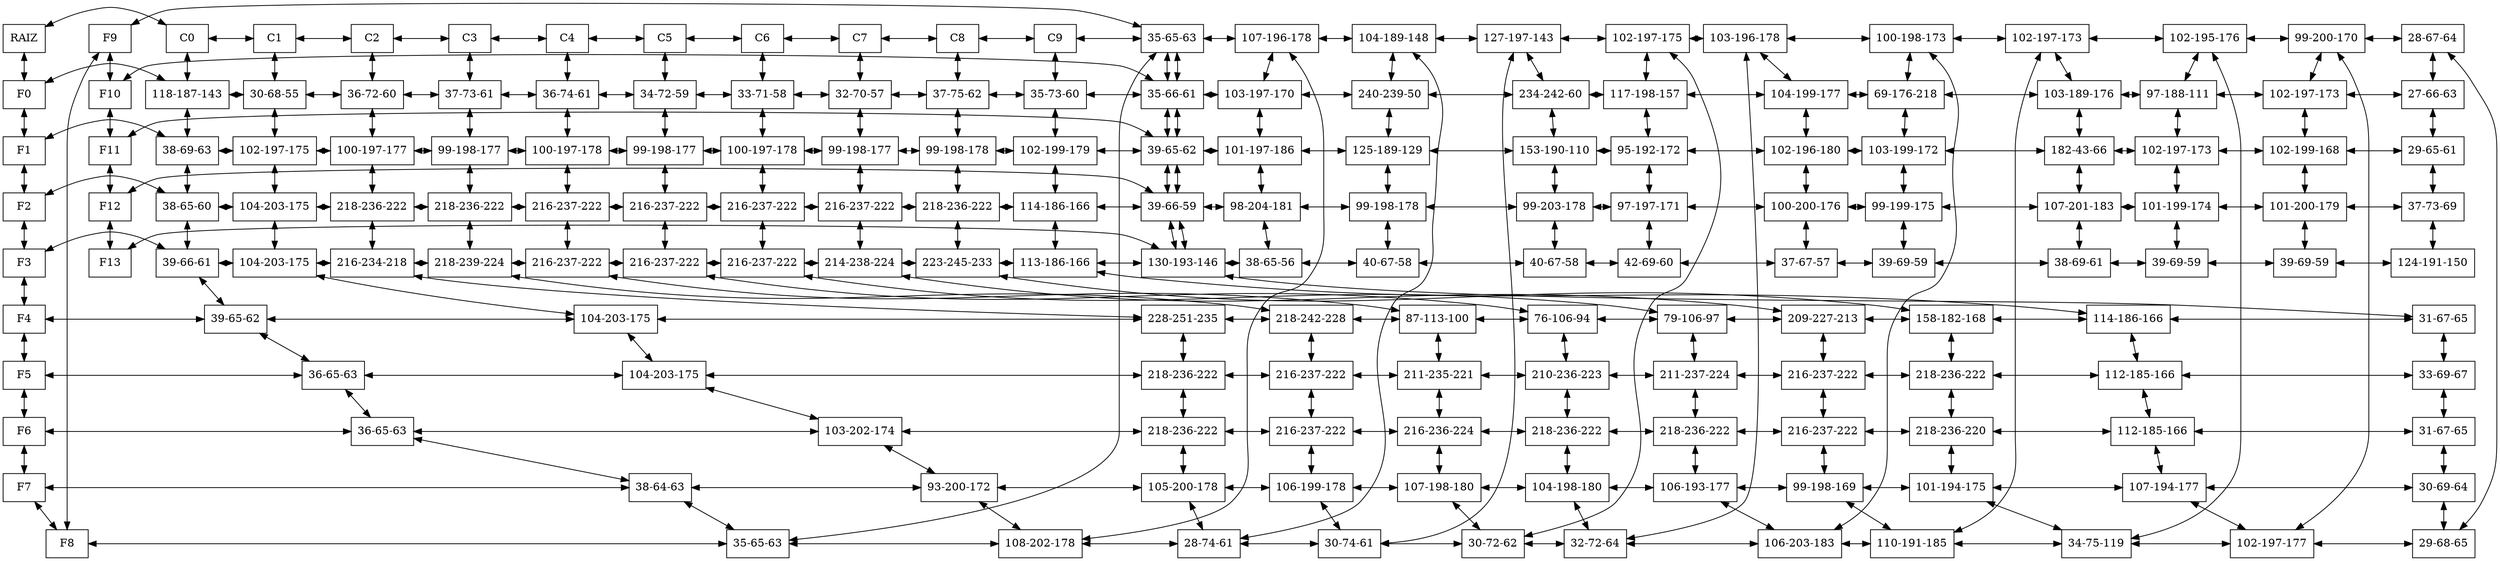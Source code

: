 digraph MatrizCapa{ 
 node[shape=box] 
 rankdir=UD; 
 {rank=min; 
nodo00[label="RAIZ" ,rankdir=LR,group=0]; 
nodo10[label="C0" ,rankdir=LR,group=1]; 
nodo20[label="C1" ,rankdir=LR,group=2]; 
nodo30[label="C2" ,rankdir=LR,group=3]; 
nodo40[label="C3" ,rankdir=LR,group=4]; 
nodo50[label="C4" ,rankdir=LR,group=5]; 
nodo60[label="C5" ,rankdir=LR,group=6]; 
nodo70[label="C6" ,rankdir=LR,group=7]; 
nodo80[label="C7" ,rankdir=LR,group=8]; 
nodo90[label="C8" ,rankdir=LR,group=9]; 
nodo100[label="C9" ,rankdir=LR,group=10]; 
nodo110[label="C10" ,rankdir=LR,group=11]; 
}{rank=same; 
nodo00[label="RAIZ" ,group=0]; 
nodo10[label="C0" ,group=1]; 
nodo20[label="C1" ,group=2]; 
nodo30[label="C2" ,group=3]; 
nodo40[label="C3" ,group=4]; 
nodo50[label="C4" ,group=5]; 
nodo60[label="C5" ,group=6]; 
nodo70[label="C6" ,group=7]; 
nodo80[label="C7" ,group=8]; 
nodo90[label="C8" ,group=9]; 
nodo100[label="C9" ,group=10]; 
nodo110[label="C10" ,group=11]; 
}{rank=same; 
nodo01[label="F0" ,group=0]; 
nodo11[label="118-187-143" ,group=1]; 
nodo21[label="30-68-55" ,group=2]; 
nodo31[label="36-72-60" ,group=3]; 
nodo41[label="37-73-61" ,group=4]; 
nodo51[label="36-74-61" ,group=5]; 
nodo61[label="34-72-59" ,group=6]; 
nodo71[label="33-71-58" ,group=7]; 
nodo81[label="32-70-57" ,group=8]; 
nodo91[label="37-75-62" ,group=9]; 
nodo101[label="35-73-60" ,group=10]; 
nodo111[label="119-181-142" ,group=11]; 
}{rank=same; 
nodo02[label="F1" ,group=0]; 
nodo12[label="38-69-63" ,group=1]; 
nodo22[label="102-197-175" ,group=2]; 
nodo32[label="100-197-177" ,group=3]; 
nodo42[label="99-198-177" ,group=4]; 
nodo52[label="100-197-178" ,group=5]; 
nodo62[label="99-198-177" ,group=6]; 
nodo72[label="100-197-178" ,group=7]; 
nodo82[label="99-198-177" ,group=8]; 
nodo92[label="99-198-178" ,group=9]; 
nodo102[label="102-199-179" ,group=10]; 
nodo112[label="33-74-68" ,group=11]; 
}{rank=same; 
nodo03[label="F2" ,group=0]; 
nodo13[label="38-65-60" ,group=1]; 
nodo23[label="104-203-175" ,group=2]; 
nodo33[label="218-236-222" ,group=3]; 
nodo43[label="218-236-222" ,group=4]; 
nodo53[label="216-237-222" ,group=5]; 
nodo63[label="216-237-222" ,group=6]; 
nodo73[label="216-237-222" ,group=7]; 
nodo83[label="216-237-222" ,group=8]; 
nodo93[label="218-236-222" ,group=9]; 
nodo103[label="114-186-166" ,group=10]; 
nodo113[label="31-70-65" ,group=11]; 
}{rank=same; 
nodo04[label="F3" ,group=0]; 
nodo14[label="39-66-61" ,group=1]; 
nodo24[label="104-203-175" ,group=2]; 
nodo34[label="216-234-218" ,group=3]; 
nodo44[label="218-239-224" ,group=4]; 
nodo54[label="216-237-222" ,group=5]; 
nodo64[label="216-237-222" ,group=6]; 
nodo74[label="216-237-222" ,group=7]; 
nodo84[label="214-238-224" ,group=8]; 
nodo94[label="223-245-233" ,group=9]; 
nodo104[label="113-186-166" ,group=10]; 
nodo114[label="30-69-64" ,group=11]; 
}{rank=same; 
nodo05[label="F4" ,group=0]; 
nodo15[label="39-65-62" ,group=1]; 
nodo25[label="104-203-175" ,group=2]; 
nodo35[label="228-251-235" ,group=3]; 
nodo45[label="218-242-228" ,group=4]; 
nodo55[label="87-113-100" ,group=5]; 
nodo65[label="76-106-94" ,group=6]; 
nodo75[label="79-106-97" ,group=7]; 
nodo85[label="209-227-213" ,group=8]; 
nodo95[label="158-182-168" ,group=9]; 
nodo105[label="114-186-166" ,group=10]; 
nodo115[label="31-67-65" ,group=11]; 
}{rank=same; 
nodo06[label="F5" ,group=0]; 
nodo16[label="36-65-63" ,group=1]; 
nodo26[label="104-203-175" ,group=2]; 
nodo36[label="218-236-222" ,group=3]; 
nodo46[label="216-237-222" ,group=4]; 
nodo56[label="211-235-221" ,group=5]; 
nodo66[label="210-236-223" ,group=6]; 
nodo76[label="211-237-224" ,group=7]; 
nodo86[label="216-237-222" ,group=8]; 
nodo96[label="218-236-222" ,group=9]; 
nodo106[label="112-185-166" ,group=10]; 
nodo116[label="33-69-67" ,group=11]; 
}{rank=same; 
nodo07[label="F6" ,group=0]; 
nodo17[label="36-65-63" ,group=1]; 
nodo27[label="103-202-174" ,group=2]; 
nodo37[label="218-236-222" ,group=3]; 
nodo47[label="216-237-222" ,group=4]; 
nodo57[label="216-236-224" ,group=5]; 
nodo67[label="218-236-222" ,group=6]; 
nodo77[label="218-236-222" ,group=7]; 
nodo87[label="216-237-222" ,group=8]; 
nodo97[label="218-236-220" ,group=9]; 
nodo107[label="112-185-166" ,group=10]; 
nodo117[label="31-67-65" ,group=11]; 
}{rank=same; 
nodo08[label="F7" ,group=0]; 
nodo18[label="38-64-63" ,group=1]; 
nodo28[label="93-200-172" ,group=2]; 
nodo38[label="105-200-178" ,group=3]; 
nodo48[label="106-199-178" ,group=4]; 
nodo58[label="107-198-180" ,group=5]; 
nodo68[label="104-198-180" ,group=6]; 
nodo78[label="106-193-177" ,group=7]; 
nodo88[label="99-198-169" ,group=8]; 
nodo98[label="101-194-175" ,group=9]; 
nodo108[label="107-194-177" ,group=10]; 
nodo118[label="30-69-64" ,group=11]; 
}{rank=same; 
nodo09[label="F8" ,group=0]; 
nodo19[label="35-65-63" ,group=1]; 
nodo29[label="108-202-178" ,group=2]; 
nodo39[label="28-74-61" ,group=3]; 
nodo49[label="30-74-61" ,group=4]; 
nodo59[label="30-72-62" ,group=5]; 
nodo69[label="32-72-64" ,group=6]; 
nodo79[label="106-203-183" ,group=7]; 
nodo89[label="110-191-185" ,group=8]; 
nodo99[label="34-75-119" ,group=9]; 
nodo109[label="102-197-177" ,group=10]; 
nodo119[label="29-68-65" ,group=11]; 
}{rank=same; 
nodo010[label="F9" ,group=0]; 
nodo110[label="35-65-63" ,group=1]; 
nodo210[label="107-196-178" ,group=2]; 
nodo310[label="104-189-148" ,group=3]; 
nodo410[label="127-197-143" ,group=4]; 
nodo510[label="102-197-175" ,group=5]; 
nodo610[label="103-196-178" ,group=6]; 
nodo710[label="100-198-173" ,group=7]; 
nodo810[label="102-197-173" ,group=8]; 
nodo910[label="102-195-176" ,group=9]; 
nodo1010[label="99-200-170" ,group=10]; 
nodo1110[label="28-67-64" ,group=11]; 
}{rank=same; 
nodo011[label="F10" ,group=0]; 
nodo111[label="35-66-61" ,group=1]; 
nodo211[label="103-197-170" ,group=2]; 
nodo311[label="240-239-50" ,group=3]; 
nodo411[label="234-242-60" ,group=4]; 
nodo511[label="117-198-157" ,group=5]; 
nodo611[label="104-199-177" ,group=6]; 
nodo711[label="69-176-218" ,group=7]; 
nodo811[label="103-189-176" ,group=8]; 
nodo911[label="97-188-111" ,group=9]; 
nodo1011[label="102-197-173" ,group=10]; 
nodo1111[label="27-66-63" ,group=11]; 
}{rank=same; 
nodo012[label="F11" ,group=0]; 
nodo112[label="39-65-62" ,group=1]; 
nodo212[label="101-197-186" ,group=2]; 
nodo312[label="125-189-129" ,group=3]; 
nodo412[label="153-190-110" ,group=4]; 
nodo512[label="95-192-172" ,group=5]; 
nodo612[label="102-196-180" ,group=6]; 
nodo712[label="103-199-172" ,group=7]; 
nodo812[label="182-43-66" ,group=8]; 
nodo912[label="102-197-173" ,group=9]; 
nodo1012[label="102-199-168" ,group=10]; 
nodo1112[label="29-65-61" ,group=11]; 
}{rank=same; 
nodo013[label="F12" ,group=0]; 
nodo113[label="39-66-59" ,group=1]; 
nodo213[label="98-204-181" ,group=2]; 
nodo313[label="99-198-178" ,group=3]; 
nodo413[label="99-203-178" ,group=4]; 
nodo513[label="97-197-171" ,group=5]; 
nodo613[label="100-200-176" ,group=6]; 
nodo713[label="99-199-175" ,group=7]; 
nodo813[label="107-201-183" ,group=8]; 
nodo913[label="101-199-174" ,group=9]; 
nodo1013[label="101-200-179" ,group=10]; 
nodo1113[label="37-73-69" ,group=11]; 
}{rank=same; 
nodo014[label="F13" ,group=0]; 
nodo114[label="130-193-146" ,group=1]; 
nodo214[label="38-65-56" ,group=2]; 
nodo314[label="40-67-58" ,group=3]; 
nodo414[label="40-67-58" ,group=4]; 
nodo514[label="42-69-60" ,group=5]; 
nodo614[label="37-67-57" ,group=6]; 
nodo714[label="39-69-59" ,group=7]; 
nodo814[label="38-69-61" ,group=8]; 
nodo914[label="39-69-59" ,group=9]; 
nodo1014[label="39-69-59" ,group=10]; 
nodo1114[label="124-191-150" ,group=11]; 
}nodo00 -> nodo10 [dir=both];
nodo10 -> nodo20 [dir=both];
nodo20 -> nodo30 [dir=both];
nodo30 -> nodo40 [dir=both];
nodo40 -> nodo50 [dir=both];
nodo50 -> nodo60 [dir=both];
nodo60 -> nodo70 [dir=both];
nodo70 -> nodo80 [dir=both];
nodo80 -> nodo90 [dir=both];
nodo90 -> nodo100 [dir=both];
nodo100 -> nodo110 [dir=both];
nodo01 -> nodo11 [dir=both];
nodo11 -> nodo21 [dir=both];
nodo21 -> nodo31 [dir=both];
nodo31 -> nodo41 [dir=both];
nodo41 -> nodo51 [dir=both];
nodo51 -> nodo61 [dir=both];
nodo61 -> nodo71 [dir=both];
nodo71 -> nodo81 [dir=both];
nodo81 -> nodo91 [dir=both];
nodo91 -> nodo101 [dir=both];
nodo101 -> nodo111 [dir=both];
nodo02 -> nodo12 [dir=both];
nodo12 -> nodo22 [dir=both];
nodo22 -> nodo32 [dir=both];
nodo32 -> nodo42 [dir=both];
nodo42 -> nodo52 [dir=both];
nodo52 -> nodo62 [dir=both];
nodo62 -> nodo72 [dir=both];
nodo72 -> nodo82 [dir=both];
nodo82 -> nodo92 [dir=both];
nodo92 -> nodo102 [dir=both];
nodo102 -> nodo112 [dir=both];
nodo03 -> nodo13 [dir=both];
nodo13 -> nodo23 [dir=both];
nodo23 -> nodo33 [dir=both];
nodo33 -> nodo43 [dir=both];
nodo43 -> nodo53 [dir=both];
nodo53 -> nodo63 [dir=both];
nodo63 -> nodo73 [dir=both];
nodo73 -> nodo83 [dir=both];
nodo83 -> nodo93 [dir=both];
nodo93 -> nodo103 [dir=both];
nodo103 -> nodo113 [dir=both];
nodo04 -> nodo14 [dir=both];
nodo14 -> nodo24 [dir=both];
nodo24 -> nodo34 [dir=both];
nodo34 -> nodo44 [dir=both];
nodo44 -> nodo54 [dir=both];
nodo54 -> nodo64 [dir=both];
nodo64 -> nodo74 [dir=both];
nodo74 -> nodo84 [dir=both];
nodo84 -> nodo94 [dir=both];
nodo94 -> nodo104 [dir=both];
nodo104 -> nodo114 [dir=both];
nodo05 -> nodo15 [dir=both];
nodo15 -> nodo25 [dir=both];
nodo25 -> nodo35 [dir=both];
nodo35 -> nodo45 [dir=both];
nodo45 -> nodo55 [dir=both];
nodo55 -> nodo65 [dir=both];
nodo65 -> nodo75 [dir=both];
nodo75 -> nodo85 [dir=both];
nodo85 -> nodo95 [dir=both];
nodo95 -> nodo105 [dir=both];
nodo105 -> nodo115 [dir=both];
nodo06 -> nodo16 [dir=both];
nodo16 -> nodo26 [dir=both];
nodo26 -> nodo36 [dir=both];
nodo36 -> nodo46 [dir=both];
nodo46 -> nodo56 [dir=both];
nodo56 -> nodo66 [dir=both];
nodo66 -> nodo76 [dir=both];
nodo76 -> nodo86 [dir=both];
nodo86 -> nodo96 [dir=both];
nodo96 -> nodo106 [dir=both];
nodo106 -> nodo116 [dir=both];
nodo07 -> nodo17 [dir=both];
nodo17 -> nodo27 [dir=both];
nodo27 -> nodo37 [dir=both];
nodo37 -> nodo47 [dir=both];
nodo47 -> nodo57 [dir=both];
nodo57 -> nodo67 [dir=both];
nodo67 -> nodo77 [dir=both];
nodo77 -> nodo87 [dir=both];
nodo87 -> nodo97 [dir=both];
nodo97 -> nodo107 [dir=both];
nodo107 -> nodo117 [dir=both];
nodo08 -> nodo18 [dir=both];
nodo18 -> nodo28 [dir=both];
nodo28 -> nodo38 [dir=both];
nodo38 -> nodo48 [dir=both];
nodo48 -> nodo58 [dir=both];
nodo58 -> nodo68 [dir=both];
nodo68 -> nodo78 [dir=both];
nodo78 -> nodo88 [dir=both];
nodo88 -> nodo98 [dir=both];
nodo98 -> nodo108 [dir=both];
nodo108 -> nodo118 [dir=both];
nodo09 -> nodo19 [dir=both];
nodo19 -> nodo29 [dir=both];
nodo29 -> nodo39 [dir=both];
nodo39 -> nodo49 [dir=both];
nodo49 -> nodo59 [dir=both];
nodo59 -> nodo69 [dir=both];
nodo69 -> nodo79 [dir=both];
nodo79 -> nodo89 [dir=both];
nodo89 -> nodo99 [dir=both];
nodo99 -> nodo109 [dir=both];
nodo109 -> nodo119 [dir=both];
nodo010 -> nodo110 [dir=both];
nodo110 -> nodo210 [dir=both];
nodo210 -> nodo310 [dir=both];
nodo310 -> nodo410 [dir=both];
nodo410 -> nodo510 [dir=both];
nodo510 -> nodo610 [dir=both];
nodo610 -> nodo710 [dir=both];
nodo710 -> nodo810 [dir=both];
nodo810 -> nodo910 [dir=both];
nodo910 -> nodo1010 [dir=both];
nodo1010 -> nodo1110 [dir=both];
nodo011 -> nodo111 [dir=both];
nodo111 -> nodo211 [dir=both];
nodo211 -> nodo311 [dir=both];
nodo311 -> nodo411 [dir=both];
nodo411 -> nodo511 [dir=both];
nodo511 -> nodo611 [dir=both];
nodo611 -> nodo711 [dir=both];
nodo711 -> nodo811 [dir=both];
nodo811 -> nodo911 [dir=both];
nodo911 -> nodo1011 [dir=both];
nodo1011 -> nodo1111 [dir=both];
nodo012 -> nodo112 [dir=both];
nodo112 -> nodo212 [dir=both];
nodo212 -> nodo312 [dir=both];
nodo312 -> nodo412 [dir=both];
nodo412 -> nodo512 [dir=both];
nodo512 -> nodo612 [dir=both];
nodo612 -> nodo712 [dir=both];
nodo712 -> nodo812 [dir=both];
nodo812 -> nodo912 [dir=both];
nodo912 -> nodo1012 [dir=both];
nodo1012 -> nodo1112 [dir=both];
nodo013 -> nodo113 [dir=both];
nodo113 -> nodo213 [dir=both];
nodo213 -> nodo313 [dir=both];
nodo313 -> nodo413 [dir=both];
nodo413 -> nodo513 [dir=both];
nodo513 -> nodo613 [dir=both];
nodo613 -> nodo713 [dir=both];
nodo713 -> nodo813 [dir=both];
nodo813 -> nodo913 [dir=both];
nodo913 -> nodo1013 [dir=both];
nodo1013 -> nodo1113 [dir=both];
nodo014 -> nodo114 [dir=both];
nodo114 -> nodo214 [dir=both];
nodo214 -> nodo314 [dir=both];
nodo314 -> nodo414 [dir=both];
nodo414 -> nodo514 [dir=both];
nodo514 -> nodo614 [dir=both];
nodo614 -> nodo714 [dir=both];
nodo714 -> nodo814 [dir=both];
nodo814 -> nodo914 [dir=both];
nodo914 -> nodo1014 [dir=both];
nodo1014 -> nodo1114 [dir=both];
nodo00 -> nodo01 [dir=both];
nodo01 -> nodo02 [dir=both];
nodo02 -> nodo03 [dir=both];
nodo03 -> nodo04 [dir=both];
nodo04 -> nodo05 [dir=both];
nodo05 -> nodo06 [dir=both];
nodo06 -> nodo07 [dir=both];
nodo07 -> nodo08 [dir=both];
nodo08 -> nodo09 [dir=both];
nodo09 -> nodo010 [dir=both];
nodo010 -> nodo011 [dir=both];
nodo011 -> nodo012 [dir=both];
nodo012 -> nodo013 [dir=both];
nodo013 -> nodo014 [dir=both];
nodo10 -> nodo11 [dir=both];
nodo11 -> nodo12 [dir=both];
nodo12 -> nodo13 [dir=both];
nodo13 -> nodo14 [dir=both];
nodo14 -> nodo15 [dir=both];
nodo15 -> nodo16 [dir=both];
nodo16 -> nodo17 [dir=both];
nodo17 -> nodo18 [dir=both];
nodo18 -> nodo19 [dir=both];
nodo19 -> nodo110 [dir=both];
nodo110 -> nodo111 [dir=both];
nodo111 -> nodo112 [dir=both];
nodo112 -> nodo113 [dir=both];
nodo113 -> nodo114 [dir=both];
nodo20 -> nodo21 [dir=both];
nodo21 -> nodo22 [dir=both];
nodo22 -> nodo23 [dir=both];
nodo23 -> nodo24 [dir=both];
nodo24 -> nodo25 [dir=both];
nodo25 -> nodo26 [dir=both];
nodo26 -> nodo27 [dir=both];
nodo27 -> nodo28 [dir=both];
nodo28 -> nodo29 [dir=both];
nodo29 -> nodo210 [dir=both];
nodo210 -> nodo211 [dir=both];
nodo211 -> nodo212 [dir=both];
nodo212 -> nodo213 [dir=both];
nodo213 -> nodo214 [dir=both];
nodo30 -> nodo31 [dir=both];
nodo31 -> nodo32 [dir=both];
nodo32 -> nodo33 [dir=both];
nodo33 -> nodo34 [dir=both];
nodo34 -> nodo35 [dir=both];
nodo35 -> nodo36 [dir=both];
nodo36 -> nodo37 [dir=both];
nodo37 -> nodo38 [dir=both];
nodo38 -> nodo39 [dir=both];
nodo39 -> nodo310 [dir=both];
nodo310 -> nodo311 [dir=both];
nodo311 -> nodo312 [dir=both];
nodo312 -> nodo313 [dir=both];
nodo313 -> nodo314 [dir=both];
nodo40 -> nodo41 [dir=both];
nodo41 -> nodo42 [dir=both];
nodo42 -> nodo43 [dir=both];
nodo43 -> nodo44 [dir=both];
nodo44 -> nodo45 [dir=both];
nodo45 -> nodo46 [dir=both];
nodo46 -> nodo47 [dir=both];
nodo47 -> nodo48 [dir=both];
nodo48 -> nodo49 [dir=both];
nodo49 -> nodo410 [dir=both];
nodo410 -> nodo411 [dir=both];
nodo411 -> nodo412 [dir=both];
nodo412 -> nodo413 [dir=both];
nodo413 -> nodo414 [dir=both];
nodo50 -> nodo51 [dir=both];
nodo51 -> nodo52 [dir=both];
nodo52 -> nodo53 [dir=both];
nodo53 -> nodo54 [dir=both];
nodo54 -> nodo55 [dir=both];
nodo55 -> nodo56 [dir=both];
nodo56 -> nodo57 [dir=both];
nodo57 -> nodo58 [dir=both];
nodo58 -> nodo59 [dir=both];
nodo59 -> nodo510 [dir=both];
nodo510 -> nodo511 [dir=both];
nodo511 -> nodo512 [dir=both];
nodo512 -> nodo513 [dir=both];
nodo513 -> nodo514 [dir=both];
nodo60 -> nodo61 [dir=both];
nodo61 -> nodo62 [dir=both];
nodo62 -> nodo63 [dir=both];
nodo63 -> nodo64 [dir=both];
nodo64 -> nodo65 [dir=both];
nodo65 -> nodo66 [dir=both];
nodo66 -> nodo67 [dir=both];
nodo67 -> nodo68 [dir=both];
nodo68 -> nodo69 [dir=both];
nodo69 -> nodo610 [dir=both];
nodo610 -> nodo611 [dir=both];
nodo611 -> nodo612 [dir=both];
nodo612 -> nodo613 [dir=both];
nodo613 -> nodo614 [dir=both];
nodo70 -> nodo71 [dir=both];
nodo71 -> nodo72 [dir=both];
nodo72 -> nodo73 [dir=both];
nodo73 -> nodo74 [dir=both];
nodo74 -> nodo75 [dir=both];
nodo75 -> nodo76 [dir=both];
nodo76 -> nodo77 [dir=both];
nodo77 -> nodo78 [dir=both];
nodo78 -> nodo79 [dir=both];
nodo79 -> nodo710 [dir=both];
nodo710 -> nodo711 [dir=both];
nodo711 -> nodo712 [dir=both];
nodo712 -> nodo713 [dir=both];
nodo713 -> nodo714 [dir=both];
nodo80 -> nodo81 [dir=both];
nodo81 -> nodo82 [dir=both];
nodo82 -> nodo83 [dir=both];
nodo83 -> nodo84 [dir=both];
nodo84 -> nodo85 [dir=both];
nodo85 -> nodo86 [dir=both];
nodo86 -> nodo87 [dir=both];
nodo87 -> nodo88 [dir=both];
nodo88 -> nodo89 [dir=both];
nodo89 -> nodo810 [dir=both];
nodo810 -> nodo811 [dir=both];
nodo811 -> nodo812 [dir=both];
nodo812 -> nodo813 [dir=both];
nodo813 -> nodo814 [dir=both];
nodo90 -> nodo91 [dir=both];
nodo91 -> nodo92 [dir=both];
nodo92 -> nodo93 [dir=both];
nodo93 -> nodo94 [dir=both];
nodo94 -> nodo95 [dir=both];
nodo95 -> nodo96 [dir=both];
nodo96 -> nodo97 [dir=both];
nodo97 -> nodo98 [dir=both];
nodo98 -> nodo99 [dir=both];
nodo99 -> nodo910 [dir=both];
nodo910 -> nodo911 [dir=both];
nodo911 -> nodo912 [dir=both];
nodo912 -> nodo913 [dir=both];
nodo913 -> nodo914 [dir=both];
nodo100 -> nodo101 [dir=both];
nodo101 -> nodo102 [dir=both];
nodo102 -> nodo103 [dir=both];
nodo103 -> nodo104 [dir=both];
nodo104 -> nodo105 [dir=both];
nodo105 -> nodo106 [dir=both];
nodo106 -> nodo107 [dir=both];
nodo107 -> nodo108 [dir=both];
nodo108 -> nodo109 [dir=both];
nodo109 -> nodo1010 [dir=both];
nodo1010 -> nodo1011 [dir=both];
nodo1011 -> nodo1012 [dir=both];
nodo1012 -> nodo1013 [dir=both];
nodo1013 -> nodo1014 [dir=both];
nodo110 -> nodo111 [dir=both];
nodo111 -> nodo112 [dir=both];
nodo112 -> nodo113 [dir=both];
nodo113 -> nodo114 [dir=both];
nodo114 -> nodo115 [dir=both];
nodo115 -> nodo116 [dir=both];
nodo116 -> nodo117 [dir=both];
nodo117 -> nodo118 [dir=both];
nodo118 -> nodo119 [dir=both];
nodo119 -> nodo1110 [dir=both];
nodo1110 -> nodo1111 [dir=both];
nodo1111 -> nodo1112 [dir=both];
nodo1112 -> nodo1113 [dir=both];
nodo1113 -> nodo1114 [dir=both];
}